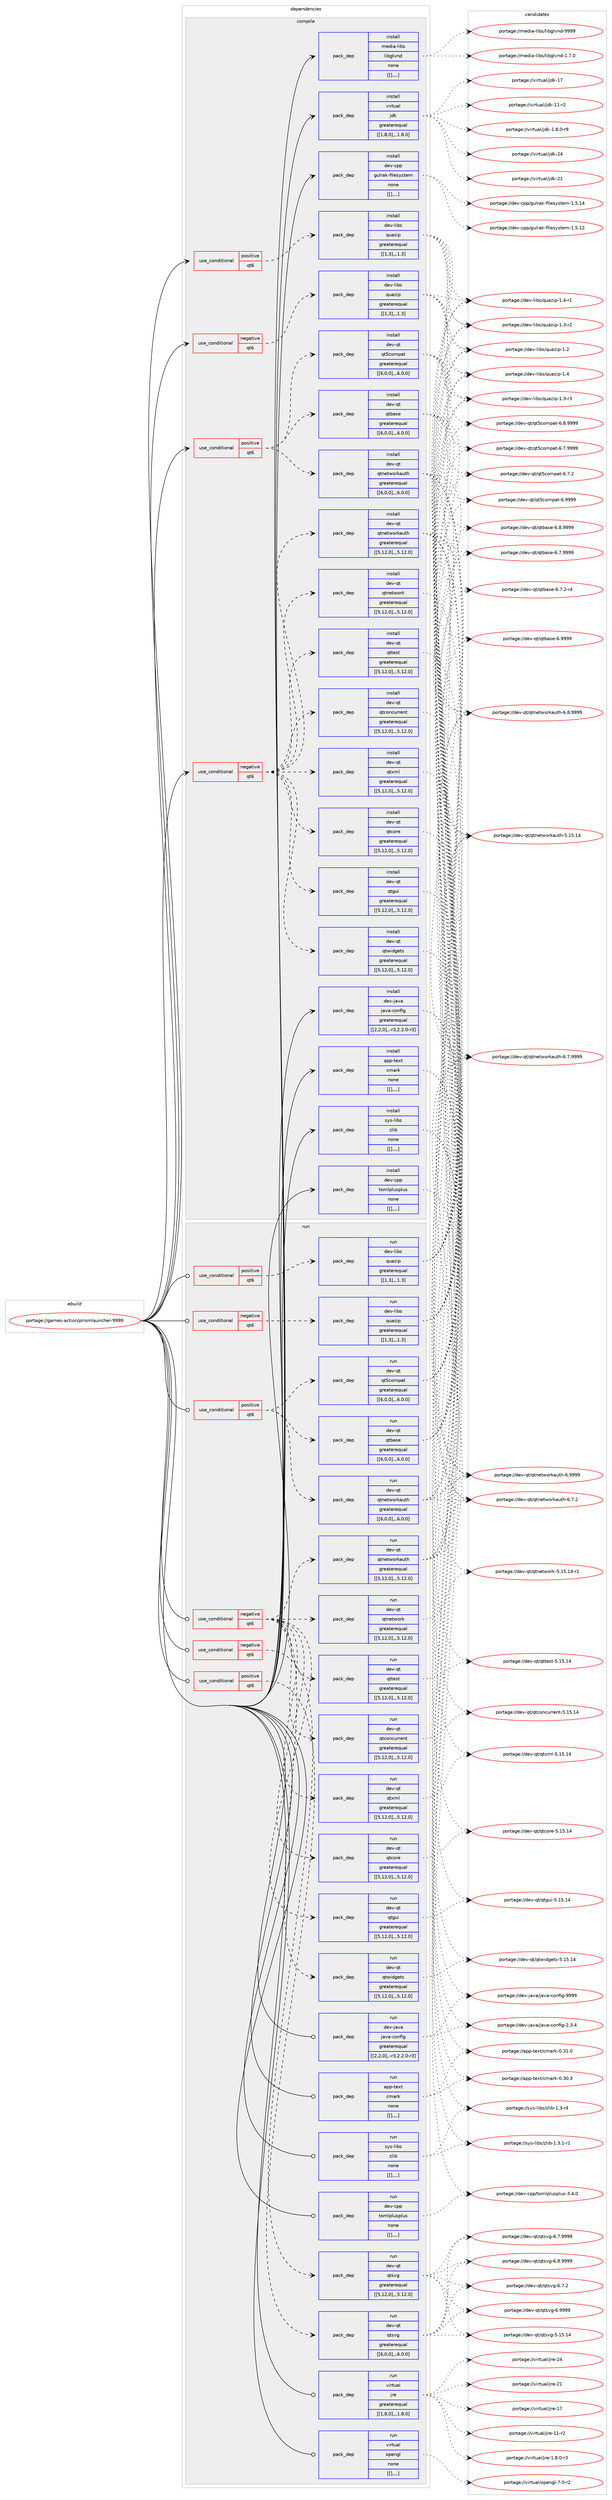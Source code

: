 digraph prolog {

# *************
# Graph options
# *************

newrank=true;
concentrate=true;
compound=true;
graph [rankdir=LR,fontname=Helvetica,fontsize=10,ranksep=1.5];#, ranksep=2.5, nodesep=0.2];
edge  [arrowhead=vee];
node  [fontname=Helvetica,fontsize=10];

# **********
# The ebuild
# **********

subgraph cluster_leftcol {
color=gray;
label=<<i>ebuild</i>>;
id [label="portage://games-action/prismlauncher-9999", color=red, width=4, href="../games-action/prismlauncher-9999.svg"];
}

# ****************
# The dependencies
# ****************

subgraph cluster_midcol {
color=gray;
label=<<i>dependencies</i>>;
subgraph cluster_compile {
fillcolor="#eeeeee";
style=filled;
label=<<i>compile</i>>;
subgraph cond64544 {
dependency227523 [label=<<TABLE BORDER="0" CELLBORDER="1" CELLSPACING="0" CELLPADDING="4"><TR><TD ROWSPAN="3" CELLPADDING="10">use_conditional</TD></TR><TR><TD>negative</TD></TR><TR><TD>qt6</TD></TR></TABLE>>, shape=none, color=red];
subgraph pack161509 {
dependency227524 [label=<<TABLE BORDER="0" CELLBORDER="1" CELLSPACING="0" CELLPADDING="4" WIDTH="220"><TR><TD ROWSPAN="6" CELLPADDING="30">pack_dep</TD></TR><TR><TD WIDTH="110">install</TD></TR><TR><TD>dev-libs</TD></TR><TR><TD>quazip</TD></TR><TR><TD>greaterequal</TD></TR><TR><TD>[[1,3],,,1.3]</TD></TR></TABLE>>, shape=none, color=blue];
}
dependency227523:e -> dependency227524:w [weight=20,style="dashed",arrowhead="vee"];
}
id:e -> dependency227523:w [weight=20,style="solid",arrowhead="vee"];
subgraph cond64545 {
dependency227525 [label=<<TABLE BORDER="0" CELLBORDER="1" CELLSPACING="0" CELLPADDING="4"><TR><TD ROWSPAN="3" CELLPADDING="10">use_conditional</TD></TR><TR><TD>negative</TD></TR><TR><TD>qt6</TD></TR></TABLE>>, shape=none, color=red];
subgraph pack161510 {
dependency227526 [label=<<TABLE BORDER="0" CELLBORDER="1" CELLSPACING="0" CELLPADDING="4" WIDTH="220"><TR><TD ROWSPAN="6" CELLPADDING="30">pack_dep</TD></TR><TR><TD WIDTH="110">install</TD></TR><TR><TD>dev-qt</TD></TR><TR><TD>qtconcurrent</TD></TR><TR><TD>greaterequal</TD></TR><TR><TD>[[5,12,0],,,5.12.0]</TD></TR></TABLE>>, shape=none, color=blue];
}
dependency227525:e -> dependency227526:w [weight=20,style="dashed",arrowhead="vee"];
subgraph pack161511 {
dependency227527 [label=<<TABLE BORDER="0" CELLBORDER="1" CELLSPACING="0" CELLPADDING="4" WIDTH="220"><TR><TD ROWSPAN="6" CELLPADDING="30">pack_dep</TD></TR><TR><TD WIDTH="110">install</TD></TR><TR><TD>dev-qt</TD></TR><TR><TD>qtcore</TD></TR><TR><TD>greaterequal</TD></TR><TR><TD>[[5,12,0],,,5.12.0]</TD></TR></TABLE>>, shape=none, color=blue];
}
dependency227525:e -> dependency227527:w [weight=20,style="dashed",arrowhead="vee"];
subgraph pack161512 {
dependency227528 [label=<<TABLE BORDER="0" CELLBORDER="1" CELLSPACING="0" CELLPADDING="4" WIDTH="220"><TR><TD ROWSPAN="6" CELLPADDING="30">pack_dep</TD></TR><TR><TD WIDTH="110">install</TD></TR><TR><TD>dev-qt</TD></TR><TR><TD>qtgui</TD></TR><TR><TD>greaterequal</TD></TR><TR><TD>[[5,12,0],,,5.12.0]</TD></TR></TABLE>>, shape=none, color=blue];
}
dependency227525:e -> dependency227528:w [weight=20,style="dashed",arrowhead="vee"];
subgraph pack161513 {
dependency227529 [label=<<TABLE BORDER="0" CELLBORDER="1" CELLSPACING="0" CELLPADDING="4" WIDTH="220"><TR><TD ROWSPAN="6" CELLPADDING="30">pack_dep</TD></TR><TR><TD WIDTH="110">install</TD></TR><TR><TD>dev-qt</TD></TR><TR><TD>qtnetwork</TD></TR><TR><TD>greaterequal</TD></TR><TR><TD>[[5,12,0],,,5.12.0]</TD></TR></TABLE>>, shape=none, color=blue];
}
dependency227525:e -> dependency227529:w [weight=20,style="dashed",arrowhead="vee"];
subgraph pack161514 {
dependency227530 [label=<<TABLE BORDER="0" CELLBORDER="1" CELLSPACING="0" CELLPADDING="4" WIDTH="220"><TR><TD ROWSPAN="6" CELLPADDING="30">pack_dep</TD></TR><TR><TD WIDTH="110">install</TD></TR><TR><TD>dev-qt</TD></TR><TR><TD>qtnetworkauth</TD></TR><TR><TD>greaterequal</TD></TR><TR><TD>[[5,12,0],,,5.12.0]</TD></TR></TABLE>>, shape=none, color=blue];
}
dependency227525:e -> dependency227530:w [weight=20,style="dashed",arrowhead="vee"];
subgraph pack161515 {
dependency227531 [label=<<TABLE BORDER="0" CELLBORDER="1" CELLSPACING="0" CELLPADDING="4" WIDTH="220"><TR><TD ROWSPAN="6" CELLPADDING="30">pack_dep</TD></TR><TR><TD WIDTH="110">install</TD></TR><TR><TD>dev-qt</TD></TR><TR><TD>qttest</TD></TR><TR><TD>greaterequal</TD></TR><TR><TD>[[5,12,0],,,5.12.0]</TD></TR></TABLE>>, shape=none, color=blue];
}
dependency227525:e -> dependency227531:w [weight=20,style="dashed",arrowhead="vee"];
subgraph pack161516 {
dependency227532 [label=<<TABLE BORDER="0" CELLBORDER="1" CELLSPACING="0" CELLPADDING="4" WIDTH="220"><TR><TD ROWSPAN="6" CELLPADDING="30">pack_dep</TD></TR><TR><TD WIDTH="110">install</TD></TR><TR><TD>dev-qt</TD></TR><TR><TD>qtwidgets</TD></TR><TR><TD>greaterequal</TD></TR><TR><TD>[[5,12,0],,,5.12.0]</TD></TR></TABLE>>, shape=none, color=blue];
}
dependency227525:e -> dependency227532:w [weight=20,style="dashed",arrowhead="vee"];
subgraph pack161517 {
dependency227533 [label=<<TABLE BORDER="0" CELLBORDER="1" CELLSPACING="0" CELLPADDING="4" WIDTH="220"><TR><TD ROWSPAN="6" CELLPADDING="30">pack_dep</TD></TR><TR><TD WIDTH="110">install</TD></TR><TR><TD>dev-qt</TD></TR><TR><TD>qtxml</TD></TR><TR><TD>greaterequal</TD></TR><TR><TD>[[5,12,0],,,5.12.0]</TD></TR></TABLE>>, shape=none, color=blue];
}
dependency227525:e -> dependency227533:w [weight=20,style="dashed",arrowhead="vee"];
}
id:e -> dependency227525:w [weight=20,style="solid",arrowhead="vee"];
subgraph cond64546 {
dependency227534 [label=<<TABLE BORDER="0" CELLBORDER="1" CELLSPACING="0" CELLPADDING="4"><TR><TD ROWSPAN="3" CELLPADDING="10">use_conditional</TD></TR><TR><TD>positive</TD></TR><TR><TD>qt6</TD></TR></TABLE>>, shape=none, color=red];
subgraph pack161518 {
dependency227535 [label=<<TABLE BORDER="0" CELLBORDER="1" CELLSPACING="0" CELLPADDING="4" WIDTH="220"><TR><TD ROWSPAN="6" CELLPADDING="30">pack_dep</TD></TR><TR><TD WIDTH="110">install</TD></TR><TR><TD>dev-libs</TD></TR><TR><TD>quazip</TD></TR><TR><TD>greaterequal</TD></TR><TR><TD>[[1,3],,,1.3]</TD></TR></TABLE>>, shape=none, color=blue];
}
dependency227534:e -> dependency227535:w [weight=20,style="dashed",arrowhead="vee"];
}
id:e -> dependency227534:w [weight=20,style="solid",arrowhead="vee"];
subgraph cond64547 {
dependency227536 [label=<<TABLE BORDER="0" CELLBORDER="1" CELLSPACING="0" CELLPADDING="4"><TR><TD ROWSPAN="3" CELLPADDING="10">use_conditional</TD></TR><TR><TD>positive</TD></TR><TR><TD>qt6</TD></TR></TABLE>>, shape=none, color=red];
subgraph pack161519 {
dependency227537 [label=<<TABLE BORDER="0" CELLBORDER="1" CELLSPACING="0" CELLPADDING="4" WIDTH="220"><TR><TD ROWSPAN="6" CELLPADDING="30">pack_dep</TD></TR><TR><TD WIDTH="110">install</TD></TR><TR><TD>dev-qt</TD></TR><TR><TD>qtbase</TD></TR><TR><TD>greaterequal</TD></TR><TR><TD>[[6,0,0],,,6.0.0]</TD></TR></TABLE>>, shape=none, color=blue];
}
dependency227536:e -> dependency227537:w [weight=20,style="dashed",arrowhead="vee"];
subgraph pack161520 {
dependency227538 [label=<<TABLE BORDER="0" CELLBORDER="1" CELLSPACING="0" CELLPADDING="4" WIDTH="220"><TR><TD ROWSPAN="6" CELLPADDING="30">pack_dep</TD></TR><TR><TD WIDTH="110">install</TD></TR><TR><TD>dev-qt</TD></TR><TR><TD>qt5compat</TD></TR><TR><TD>greaterequal</TD></TR><TR><TD>[[6,0,0],,,6.0.0]</TD></TR></TABLE>>, shape=none, color=blue];
}
dependency227536:e -> dependency227538:w [weight=20,style="dashed",arrowhead="vee"];
subgraph pack161521 {
dependency227539 [label=<<TABLE BORDER="0" CELLBORDER="1" CELLSPACING="0" CELLPADDING="4" WIDTH="220"><TR><TD ROWSPAN="6" CELLPADDING="30">pack_dep</TD></TR><TR><TD WIDTH="110">install</TD></TR><TR><TD>dev-qt</TD></TR><TR><TD>qtnetworkauth</TD></TR><TR><TD>greaterequal</TD></TR><TR><TD>[[6,0,0],,,6.0.0]</TD></TR></TABLE>>, shape=none, color=blue];
}
dependency227536:e -> dependency227539:w [weight=20,style="dashed",arrowhead="vee"];
}
id:e -> dependency227536:w [weight=20,style="solid",arrowhead="vee"];
subgraph pack161522 {
dependency227540 [label=<<TABLE BORDER="0" CELLBORDER="1" CELLSPACING="0" CELLPADDING="4" WIDTH="220"><TR><TD ROWSPAN="6" CELLPADDING="30">pack_dep</TD></TR><TR><TD WIDTH="110">install</TD></TR><TR><TD>app-text</TD></TR><TR><TD>cmark</TD></TR><TR><TD>none</TD></TR><TR><TD>[[],,,,]</TD></TR></TABLE>>, shape=none, color=blue];
}
id:e -> dependency227540:w [weight=20,style="solid",arrowhead="vee"];
subgraph pack161523 {
dependency227541 [label=<<TABLE BORDER="0" CELLBORDER="1" CELLSPACING="0" CELLPADDING="4" WIDTH="220"><TR><TD ROWSPAN="6" CELLPADDING="30">pack_dep</TD></TR><TR><TD WIDTH="110">install</TD></TR><TR><TD>dev-cpp</TD></TR><TR><TD>gulrak-filesystem</TD></TR><TR><TD>none</TD></TR><TR><TD>[[],,,,]</TD></TR></TABLE>>, shape=none, color=blue];
}
id:e -> dependency227541:w [weight=20,style="solid",arrowhead="vee"];
subgraph pack161524 {
dependency227542 [label=<<TABLE BORDER="0" CELLBORDER="1" CELLSPACING="0" CELLPADDING="4" WIDTH="220"><TR><TD ROWSPAN="6" CELLPADDING="30">pack_dep</TD></TR><TR><TD WIDTH="110">install</TD></TR><TR><TD>dev-cpp</TD></TR><TR><TD>tomlplusplus</TD></TR><TR><TD>none</TD></TR><TR><TD>[[],,,,]</TD></TR></TABLE>>, shape=none, color=blue];
}
id:e -> dependency227542:w [weight=20,style="solid",arrowhead="vee"];
subgraph pack161525 {
dependency227543 [label=<<TABLE BORDER="0" CELLBORDER="1" CELLSPACING="0" CELLPADDING="4" WIDTH="220"><TR><TD ROWSPAN="6" CELLPADDING="30">pack_dep</TD></TR><TR><TD WIDTH="110">install</TD></TR><TR><TD>dev-java</TD></TR><TR><TD>java-config</TD></TR><TR><TD>greaterequal</TD></TR><TR><TD>[[2,2,0],,-r3,2.2.0-r3]</TD></TR></TABLE>>, shape=none, color=blue];
}
id:e -> dependency227543:w [weight=20,style="solid",arrowhead="vee"];
subgraph pack161526 {
dependency227544 [label=<<TABLE BORDER="0" CELLBORDER="1" CELLSPACING="0" CELLPADDING="4" WIDTH="220"><TR><TD ROWSPAN="6" CELLPADDING="30">pack_dep</TD></TR><TR><TD WIDTH="110">install</TD></TR><TR><TD>media-libs</TD></TR><TR><TD>libglvnd</TD></TR><TR><TD>none</TD></TR><TR><TD>[[],,,,]</TD></TR></TABLE>>, shape=none, color=blue];
}
id:e -> dependency227544:w [weight=20,style="solid",arrowhead="vee"];
subgraph pack161527 {
dependency227545 [label=<<TABLE BORDER="0" CELLBORDER="1" CELLSPACING="0" CELLPADDING="4" WIDTH="220"><TR><TD ROWSPAN="6" CELLPADDING="30">pack_dep</TD></TR><TR><TD WIDTH="110">install</TD></TR><TR><TD>sys-libs</TD></TR><TR><TD>zlib</TD></TR><TR><TD>none</TD></TR><TR><TD>[[],,,,]</TD></TR></TABLE>>, shape=none, color=blue];
}
id:e -> dependency227545:w [weight=20,style="solid",arrowhead="vee"];
subgraph pack161528 {
dependency227546 [label=<<TABLE BORDER="0" CELLBORDER="1" CELLSPACING="0" CELLPADDING="4" WIDTH="220"><TR><TD ROWSPAN="6" CELLPADDING="30">pack_dep</TD></TR><TR><TD WIDTH="110">install</TD></TR><TR><TD>virtual</TD></TR><TR><TD>jdk</TD></TR><TR><TD>greaterequal</TD></TR><TR><TD>[[1,8,0],,,1.8.0]</TD></TR></TABLE>>, shape=none, color=blue];
}
id:e -> dependency227546:w [weight=20,style="solid",arrowhead="vee"];
}
subgraph cluster_compileandrun {
fillcolor="#eeeeee";
style=filled;
label=<<i>compile and run</i>>;
}
subgraph cluster_run {
fillcolor="#eeeeee";
style=filled;
label=<<i>run</i>>;
subgraph cond64548 {
dependency227547 [label=<<TABLE BORDER="0" CELLBORDER="1" CELLSPACING="0" CELLPADDING="4"><TR><TD ROWSPAN="3" CELLPADDING="10">use_conditional</TD></TR><TR><TD>negative</TD></TR><TR><TD>qt6</TD></TR></TABLE>>, shape=none, color=red];
subgraph pack161529 {
dependency227548 [label=<<TABLE BORDER="0" CELLBORDER="1" CELLSPACING="0" CELLPADDING="4" WIDTH="220"><TR><TD ROWSPAN="6" CELLPADDING="30">pack_dep</TD></TR><TR><TD WIDTH="110">run</TD></TR><TR><TD>dev-libs</TD></TR><TR><TD>quazip</TD></TR><TR><TD>greaterequal</TD></TR><TR><TD>[[1,3],,,1.3]</TD></TR></TABLE>>, shape=none, color=blue];
}
dependency227547:e -> dependency227548:w [weight=20,style="dashed",arrowhead="vee"];
}
id:e -> dependency227547:w [weight=20,style="solid",arrowhead="odot"];
subgraph cond64549 {
dependency227549 [label=<<TABLE BORDER="0" CELLBORDER="1" CELLSPACING="0" CELLPADDING="4"><TR><TD ROWSPAN="3" CELLPADDING="10">use_conditional</TD></TR><TR><TD>negative</TD></TR><TR><TD>qt6</TD></TR></TABLE>>, shape=none, color=red];
subgraph pack161530 {
dependency227550 [label=<<TABLE BORDER="0" CELLBORDER="1" CELLSPACING="0" CELLPADDING="4" WIDTH="220"><TR><TD ROWSPAN="6" CELLPADDING="30">pack_dep</TD></TR><TR><TD WIDTH="110">run</TD></TR><TR><TD>dev-qt</TD></TR><TR><TD>qtconcurrent</TD></TR><TR><TD>greaterequal</TD></TR><TR><TD>[[5,12,0],,,5.12.0]</TD></TR></TABLE>>, shape=none, color=blue];
}
dependency227549:e -> dependency227550:w [weight=20,style="dashed",arrowhead="vee"];
subgraph pack161531 {
dependency227551 [label=<<TABLE BORDER="0" CELLBORDER="1" CELLSPACING="0" CELLPADDING="4" WIDTH="220"><TR><TD ROWSPAN="6" CELLPADDING="30">pack_dep</TD></TR><TR><TD WIDTH="110">run</TD></TR><TR><TD>dev-qt</TD></TR><TR><TD>qtcore</TD></TR><TR><TD>greaterequal</TD></TR><TR><TD>[[5,12,0],,,5.12.0]</TD></TR></TABLE>>, shape=none, color=blue];
}
dependency227549:e -> dependency227551:w [weight=20,style="dashed",arrowhead="vee"];
subgraph pack161532 {
dependency227552 [label=<<TABLE BORDER="0" CELLBORDER="1" CELLSPACING="0" CELLPADDING="4" WIDTH="220"><TR><TD ROWSPAN="6" CELLPADDING="30">pack_dep</TD></TR><TR><TD WIDTH="110">run</TD></TR><TR><TD>dev-qt</TD></TR><TR><TD>qtgui</TD></TR><TR><TD>greaterequal</TD></TR><TR><TD>[[5,12,0],,,5.12.0]</TD></TR></TABLE>>, shape=none, color=blue];
}
dependency227549:e -> dependency227552:w [weight=20,style="dashed",arrowhead="vee"];
subgraph pack161533 {
dependency227553 [label=<<TABLE BORDER="0" CELLBORDER="1" CELLSPACING="0" CELLPADDING="4" WIDTH="220"><TR><TD ROWSPAN="6" CELLPADDING="30">pack_dep</TD></TR><TR><TD WIDTH="110">run</TD></TR><TR><TD>dev-qt</TD></TR><TR><TD>qtnetwork</TD></TR><TR><TD>greaterequal</TD></TR><TR><TD>[[5,12,0],,,5.12.0]</TD></TR></TABLE>>, shape=none, color=blue];
}
dependency227549:e -> dependency227553:w [weight=20,style="dashed",arrowhead="vee"];
subgraph pack161534 {
dependency227554 [label=<<TABLE BORDER="0" CELLBORDER="1" CELLSPACING="0" CELLPADDING="4" WIDTH="220"><TR><TD ROWSPAN="6" CELLPADDING="30">pack_dep</TD></TR><TR><TD WIDTH="110">run</TD></TR><TR><TD>dev-qt</TD></TR><TR><TD>qtnetworkauth</TD></TR><TR><TD>greaterequal</TD></TR><TR><TD>[[5,12,0],,,5.12.0]</TD></TR></TABLE>>, shape=none, color=blue];
}
dependency227549:e -> dependency227554:w [weight=20,style="dashed",arrowhead="vee"];
subgraph pack161535 {
dependency227555 [label=<<TABLE BORDER="0" CELLBORDER="1" CELLSPACING="0" CELLPADDING="4" WIDTH="220"><TR><TD ROWSPAN="6" CELLPADDING="30">pack_dep</TD></TR><TR><TD WIDTH="110">run</TD></TR><TR><TD>dev-qt</TD></TR><TR><TD>qttest</TD></TR><TR><TD>greaterequal</TD></TR><TR><TD>[[5,12,0],,,5.12.0]</TD></TR></TABLE>>, shape=none, color=blue];
}
dependency227549:e -> dependency227555:w [weight=20,style="dashed",arrowhead="vee"];
subgraph pack161536 {
dependency227556 [label=<<TABLE BORDER="0" CELLBORDER="1" CELLSPACING="0" CELLPADDING="4" WIDTH="220"><TR><TD ROWSPAN="6" CELLPADDING="30">pack_dep</TD></TR><TR><TD WIDTH="110">run</TD></TR><TR><TD>dev-qt</TD></TR><TR><TD>qtwidgets</TD></TR><TR><TD>greaterequal</TD></TR><TR><TD>[[5,12,0],,,5.12.0]</TD></TR></TABLE>>, shape=none, color=blue];
}
dependency227549:e -> dependency227556:w [weight=20,style="dashed",arrowhead="vee"];
subgraph pack161537 {
dependency227557 [label=<<TABLE BORDER="0" CELLBORDER="1" CELLSPACING="0" CELLPADDING="4" WIDTH="220"><TR><TD ROWSPAN="6" CELLPADDING="30">pack_dep</TD></TR><TR><TD WIDTH="110">run</TD></TR><TR><TD>dev-qt</TD></TR><TR><TD>qtxml</TD></TR><TR><TD>greaterequal</TD></TR><TR><TD>[[5,12,0],,,5.12.0]</TD></TR></TABLE>>, shape=none, color=blue];
}
dependency227549:e -> dependency227557:w [weight=20,style="dashed",arrowhead="vee"];
}
id:e -> dependency227549:w [weight=20,style="solid",arrowhead="odot"];
subgraph cond64550 {
dependency227558 [label=<<TABLE BORDER="0" CELLBORDER="1" CELLSPACING="0" CELLPADDING="4"><TR><TD ROWSPAN="3" CELLPADDING="10">use_conditional</TD></TR><TR><TD>negative</TD></TR><TR><TD>qt6</TD></TR></TABLE>>, shape=none, color=red];
subgraph pack161538 {
dependency227559 [label=<<TABLE BORDER="0" CELLBORDER="1" CELLSPACING="0" CELLPADDING="4" WIDTH="220"><TR><TD ROWSPAN="6" CELLPADDING="30">pack_dep</TD></TR><TR><TD WIDTH="110">run</TD></TR><TR><TD>dev-qt</TD></TR><TR><TD>qtsvg</TD></TR><TR><TD>greaterequal</TD></TR><TR><TD>[[5,12,0],,,5.12.0]</TD></TR></TABLE>>, shape=none, color=blue];
}
dependency227558:e -> dependency227559:w [weight=20,style="dashed",arrowhead="vee"];
}
id:e -> dependency227558:w [weight=20,style="solid",arrowhead="odot"];
subgraph cond64551 {
dependency227560 [label=<<TABLE BORDER="0" CELLBORDER="1" CELLSPACING="0" CELLPADDING="4"><TR><TD ROWSPAN="3" CELLPADDING="10">use_conditional</TD></TR><TR><TD>positive</TD></TR><TR><TD>qt6</TD></TR></TABLE>>, shape=none, color=red];
subgraph pack161539 {
dependency227561 [label=<<TABLE BORDER="0" CELLBORDER="1" CELLSPACING="0" CELLPADDING="4" WIDTH="220"><TR><TD ROWSPAN="6" CELLPADDING="30">pack_dep</TD></TR><TR><TD WIDTH="110">run</TD></TR><TR><TD>dev-libs</TD></TR><TR><TD>quazip</TD></TR><TR><TD>greaterequal</TD></TR><TR><TD>[[1,3],,,1.3]</TD></TR></TABLE>>, shape=none, color=blue];
}
dependency227560:e -> dependency227561:w [weight=20,style="dashed",arrowhead="vee"];
}
id:e -> dependency227560:w [weight=20,style="solid",arrowhead="odot"];
subgraph cond64552 {
dependency227562 [label=<<TABLE BORDER="0" CELLBORDER="1" CELLSPACING="0" CELLPADDING="4"><TR><TD ROWSPAN="3" CELLPADDING="10">use_conditional</TD></TR><TR><TD>positive</TD></TR><TR><TD>qt6</TD></TR></TABLE>>, shape=none, color=red];
subgraph pack161540 {
dependency227563 [label=<<TABLE BORDER="0" CELLBORDER="1" CELLSPACING="0" CELLPADDING="4" WIDTH="220"><TR><TD ROWSPAN="6" CELLPADDING="30">pack_dep</TD></TR><TR><TD WIDTH="110">run</TD></TR><TR><TD>dev-qt</TD></TR><TR><TD>qtbase</TD></TR><TR><TD>greaterequal</TD></TR><TR><TD>[[6,0,0],,,6.0.0]</TD></TR></TABLE>>, shape=none, color=blue];
}
dependency227562:e -> dependency227563:w [weight=20,style="dashed",arrowhead="vee"];
subgraph pack161541 {
dependency227564 [label=<<TABLE BORDER="0" CELLBORDER="1" CELLSPACING="0" CELLPADDING="4" WIDTH="220"><TR><TD ROWSPAN="6" CELLPADDING="30">pack_dep</TD></TR><TR><TD WIDTH="110">run</TD></TR><TR><TD>dev-qt</TD></TR><TR><TD>qt5compat</TD></TR><TR><TD>greaterequal</TD></TR><TR><TD>[[6,0,0],,,6.0.0]</TD></TR></TABLE>>, shape=none, color=blue];
}
dependency227562:e -> dependency227564:w [weight=20,style="dashed",arrowhead="vee"];
subgraph pack161542 {
dependency227565 [label=<<TABLE BORDER="0" CELLBORDER="1" CELLSPACING="0" CELLPADDING="4" WIDTH="220"><TR><TD ROWSPAN="6" CELLPADDING="30">pack_dep</TD></TR><TR><TD WIDTH="110">run</TD></TR><TR><TD>dev-qt</TD></TR><TR><TD>qtnetworkauth</TD></TR><TR><TD>greaterequal</TD></TR><TR><TD>[[6,0,0],,,6.0.0]</TD></TR></TABLE>>, shape=none, color=blue];
}
dependency227562:e -> dependency227565:w [weight=20,style="dashed",arrowhead="vee"];
}
id:e -> dependency227562:w [weight=20,style="solid",arrowhead="odot"];
subgraph cond64553 {
dependency227566 [label=<<TABLE BORDER="0" CELLBORDER="1" CELLSPACING="0" CELLPADDING="4"><TR><TD ROWSPAN="3" CELLPADDING="10">use_conditional</TD></TR><TR><TD>positive</TD></TR><TR><TD>qt6</TD></TR></TABLE>>, shape=none, color=red];
subgraph pack161543 {
dependency227567 [label=<<TABLE BORDER="0" CELLBORDER="1" CELLSPACING="0" CELLPADDING="4" WIDTH="220"><TR><TD ROWSPAN="6" CELLPADDING="30">pack_dep</TD></TR><TR><TD WIDTH="110">run</TD></TR><TR><TD>dev-qt</TD></TR><TR><TD>qtsvg</TD></TR><TR><TD>greaterequal</TD></TR><TR><TD>[[6,0,0],,,6.0.0]</TD></TR></TABLE>>, shape=none, color=blue];
}
dependency227566:e -> dependency227567:w [weight=20,style="dashed",arrowhead="vee"];
}
id:e -> dependency227566:w [weight=20,style="solid",arrowhead="odot"];
subgraph pack161544 {
dependency227568 [label=<<TABLE BORDER="0" CELLBORDER="1" CELLSPACING="0" CELLPADDING="4" WIDTH="220"><TR><TD ROWSPAN="6" CELLPADDING="30">pack_dep</TD></TR><TR><TD WIDTH="110">run</TD></TR><TR><TD>app-text</TD></TR><TR><TD>cmark</TD></TR><TR><TD>none</TD></TR><TR><TD>[[],,,,]</TD></TR></TABLE>>, shape=none, color=blue];
}
id:e -> dependency227568:w [weight=20,style="solid",arrowhead="odot"];
subgraph pack161545 {
dependency227569 [label=<<TABLE BORDER="0" CELLBORDER="1" CELLSPACING="0" CELLPADDING="4" WIDTH="220"><TR><TD ROWSPAN="6" CELLPADDING="30">pack_dep</TD></TR><TR><TD WIDTH="110">run</TD></TR><TR><TD>dev-cpp</TD></TR><TR><TD>tomlplusplus</TD></TR><TR><TD>none</TD></TR><TR><TD>[[],,,,]</TD></TR></TABLE>>, shape=none, color=blue];
}
id:e -> dependency227569:w [weight=20,style="solid",arrowhead="odot"];
subgraph pack161546 {
dependency227570 [label=<<TABLE BORDER="0" CELLBORDER="1" CELLSPACING="0" CELLPADDING="4" WIDTH="220"><TR><TD ROWSPAN="6" CELLPADDING="30">pack_dep</TD></TR><TR><TD WIDTH="110">run</TD></TR><TR><TD>dev-java</TD></TR><TR><TD>java-config</TD></TR><TR><TD>greaterequal</TD></TR><TR><TD>[[2,2,0],,-r3,2.2.0-r3]</TD></TR></TABLE>>, shape=none, color=blue];
}
id:e -> dependency227570:w [weight=20,style="solid",arrowhead="odot"];
subgraph pack161547 {
dependency227571 [label=<<TABLE BORDER="0" CELLBORDER="1" CELLSPACING="0" CELLPADDING="4" WIDTH="220"><TR><TD ROWSPAN="6" CELLPADDING="30">pack_dep</TD></TR><TR><TD WIDTH="110">run</TD></TR><TR><TD>sys-libs</TD></TR><TR><TD>zlib</TD></TR><TR><TD>none</TD></TR><TR><TD>[[],,,,]</TD></TR></TABLE>>, shape=none, color=blue];
}
id:e -> dependency227571:w [weight=20,style="solid",arrowhead="odot"];
subgraph pack161548 {
dependency227572 [label=<<TABLE BORDER="0" CELLBORDER="1" CELLSPACING="0" CELLPADDING="4" WIDTH="220"><TR><TD ROWSPAN="6" CELLPADDING="30">pack_dep</TD></TR><TR><TD WIDTH="110">run</TD></TR><TR><TD>virtual</TD></TR><TR><TD>jre</TD></TR><TR><TD>greaterequal</TD></TR><TR><TD>[[1,8,0],,,1.8.0]</TD></TR></TABLE>>, shape=none, color=blue];
}
id:e -> dependency227572:w [weight=20,style="solid",arrowhead="odot"];
subgraph pack161549 {
dependency227573 [label=<<TABLE BORDER="0" CELLBORDER="1" CELLSPACING="0" CELLPADDING="4" WIDTH="220"><TR><TD ROWSPAN="6" CELLPADDING="30">pack_dep</TD></TR><TR><TD WIDTH="110">run</TD></TR><TR><TD>virtual</TD></TR><TR><TD>opengl</TD></TR><TR><TD>none</TD></TR><TR><TD>[[],,,,]</TD></TR></TABLE>>, shape=none, color=blue];
}
id:e -> dependency227573:w [weight=20,style="solid",arrowhead="odot"];
}
}

# **************
# The candidates
# **************

subgraph cluster_choices {
rank=same;
color=gray;
label=<<i>candidates</i>>;

subgraph choice161509 {
color=black;
nodesep=1;
choice10010111845108105981154711311797122105112454946524511449 [label="portage://dev-libs/quazip-1.4-r1", color=red, width=4,href="../dev-libs/quazip-1.4-r1.svg"];
choice1001011184510810598115471131179712210511245494652 [label="portage://dev-libs/quazip-1.4", color=red, width=4,href="../dev-libs/quazip-1.4.svg"];
choice10010111845108105981154711311797122105112454946514511451 [label="portage://dev-libs/quazip-1.3-r3", color=red, width=4,href="../dev-libs/quazip-1.3-r3.svg"];
choice10010111845108105981154711311797122105112454946514511450 [label="portage://dev-libs/quazip-1.3-r2", color=red, width=4,href="../dev-libs/quazip-1.3-r2.svg"];
choice1001011184510810598115471131179712210511245494650 [label="portage://dev-libs/quazip-1.2", color=red, width=4,href="../dev-libs/quazip-1.2.svg"];
dependency227524:e -> choice10010111845108105981154711311797122105112454946524511449:w [style=dotted,weight="100"];
dependency227524:e -> choice1001011184510810598115471131179712210511245494652:w [style=dotted,weight="100"];
dependency227524:e -> choice10010111845108105981154711311797122105112454946514511451:w [style=dotted,weight="100"];
dependency227524:e -> choice10010111845108105981154711311797122105112454946514511450:w [style=dotted,weight="100"];
dependency227524:e -> choice1001011184510810598115471131179712210511245494650:w [style=dotted,weight="100"];
}
subgraph choice161510 {
color=black;
nodesep=1;
choice100101118451131164711311699111110991171141141011101164553464953464952 [label="portage://dev-qt/qtconcurrent-5.15.14", color=red, width=4,href="../dev-qt/qtconcurrent-5.15.14.svg"];
dependency227526:e -> choice100101118451131164711311699111110991171141141011101164553464953464952:w [style=dotted,weight="100"];
}
subgraph choice161511 {
color=black;
nodesep=1;
choice1001011184511311647113116991111141014553464953464952 [label="portage://dev-qt/qtcore-5.15.14", color=red, width=4,href="../dev-qt/qtcore-5.15.14.svg"];
dependency227527:e -> choice1001011184511311647113116991111141014553464953464952:w [style=dotted,weight="100"];
}
subgraph choice161512 {
color=black;
nodesep=1;
choice10010111845113116471131161031171054553464953464952 [label="portage://dev-qt/qtgui-5.15.14", color=red, width=4,href="../dev-qt/qtgui-5.15.14.svg"];
dependency227528:e -> choice10010111845113116471131161031171054553464953464952:w [style=dotted,weight="100"];
}
subgraph choice161513 {
color=black;
nodesep=1;
choice100101118451131164711311611010111611911111410745534649534649524511449 [label="portage://dev-qt/qtnetwork-5.15.14-r1", color=red, width=4,href="../dev-qt/qtnetwork-5.15.14-r1.svg"];
dependency227529:e -> choice100101118451131164711311611010111611911111410745534649534649524511449:w [style=dotted,weight="100"];
}
subgraph choice161514 {
color=black;
nodesep=1;
choice10010111845113116471131161101011161191111141079711711610445544657575757 [label="portage://dev-qt/qtnetworkauth-6.9999", color=red, width=4,href="../dev-qt/qtnetworkauth-6.9999.svg"];
choice100101118451131164711311611010111611911111410797117116104455446564657575757 [label="portage://dev-qt/qtnetworkauth-6.8.9999", color=red, width=4,href="../dev-qt/qtnetworkauth-6.8.9999.svg"];
choice100101118451131164711311611010111611911111410797117116104455446554657575757 [label="portage://dev-qt/qtnetworkauth-6.7.9999", color=red, width=4,href="../dev-qt/qtnetworkauth-6.7.9999.svg"];
choice100101118451131164711311611010111611911111410797117116104455446554650 [label="portage://dev-qt/qtnetworkauth-6.7.2", color=red, width=4,href="../dev-qt/qtnetworkauth-6.7.2.svg"];
choice1001011184511311647113116110101116119111114107971171161044553464953464952 [label="portage://dev-qt/qtnetworkauth-5.15.14", color=red, width=4,href="../dev-qt/qtnetworkauth-5.15.14.svg"];
dependency227530:e -> choice10010111845113116471131161101011161191111141079711711610445544657575757:w [style=dotted,weight="100"];
dependency227530:e -> choice100101118451131164711311611010111611911111410797117116104455446564657575757:w [style=dotted,weight="100"];
dependency227530:e -> choice100101118451131164711311611010111611911111410797117116104455446554657575757:w [style=dotted,weight="100"];
dependency227530:e -> choice100101118451131164711311611010111611911111410797117116104455446554650:w [style=dotted,weight="100"];
dependency227530:e -> choice1001011184511311647113116110101116119111114107971171161044553464953464952:w [style=dotted,weight="100"];
}
subgraph choice161515 {
color=black;
nodesep=1;
choice10010111845113116471131161161011151164553464953464952 [label="portage://dev-qt/qttest-5.15.14", color=red, width=4,href="../dev-qt/qttest-5.15.14.svg"];
dependency227531:e -> choice10010111845113116471131161161011151164553464953464952:w [style=dotted,weight="100"];
}
subgraph choice161516 {
color=black;
nodesep=1;
choice10010111845113116471131161191051001031011161154553464953464952 [label="portage://dev-qt/qtwidgets-5.15.14", color=red, width=4,href="../dev-qt/qtwidgets-5.15.14.svg"];
dependency227532:e -> choice10010111845113116471131161191051001031011161154553464953464952:w [style=dotted,weight="100"];
}
subgraph choice161517 {
color=black;
nodesep=1;
choice10010111845113116471131161201091084553464953464952 [label="portage://dev-qt/qtxml-5.15.14", color=red, width=4,href="../dev-qt/qtxml-5.15.14.svg"];
dependency227533:e -> choice10010111845113116471131161201091084553464953464952:w [style=dotted,weight="100"];
}
subgraph choice161518 {
color=black;
nodesep=1;
choice10010111845108105981154711311797122105112454946524511449 [label="portage://dev-libs/quazip-1.4-r1", color=red, width=4,href="../dev-libs/quazip-1.4-r1.svg"];
choice1001011184510810598115471131179712210511245494652 [label="portage://dev-libs/quazip-1.4", color=red, width=4,href="../dev-libs/quazip-1.4.svg"];
choice10010111845108105981154711311797122105112454946514511451 [label="portage://dev-libs/quazip-1.3-r3", color=red, width=4,href="../dev-libs/quazip-1.3-r3.svg"];
choice10010111845108105981154711311797122105112454946514511450 [label="portage://dev-libs/quazip-1.3-r2", color=red, width=4,href="../dev-libs/quazip-1.3-r2.svg"];
choice1001011184510810598115471131179712210511245494650 [label="portage://dev-libs/quazip-1.2", color=red, width=4,href="../dev-libs/quazip-1.2.svg"];
dependency227535:e -> choice10010111845108105981154711311797122105112454946524511449:w [style=dotted,weight="100"];
dependency227535:e -> choice1001011184510810598115471131179712210511245494652:w [style=dotted,weight="100"];
dependency227535:e -> choice10010111845108105981154711311797122105112454946514511451:w [style=dotted,weight="100"];
dependency227535:e -> choice10010111845108105981154711311797122105112454946514511450:w [style=dotted,weight="100"];
dependency227535:e -> choice1001011184510810598115471131179712210511245494650:w [style=dotted,weight="100"];
}
subgraph choice161519 {
color=black;
nodesep=1;
choice1001011184511311647113116989711510145544657575757 [label="portage://dev-qt/qtbase-6.9999", color=red, width=4,href="../dev-qt/qtbase-6.9999.svg"];
choice10010111845113116471131169897115101455446564657575757 [label="portage://dev-qt/qtbase-6.8.9999", color=red, width=4,href="../dev-qt/qtbase-6.8.9999.svg"];
choice10010111845113116471131169897115101455446554657575757 [label="portage://dev-qt/qtbase-6.7.9999", color=red, width=4,href="../dev-qt/qtbase-6.7.9999.svg"];
choice100101118451131164711311698971151014554465546504511452 [label="portage://dev-qt/qtbase-6.7.2-r4", color=red, width=4,href="../dev-qt/qtbase-6.7.2-r4.svg"];
dependency227537:e -> choice1001011184511311647113116989711510145544657575757:w [style=dotted,weight="100"];
dependency227537:e -> choice10010111845113116471131169897115101455446564657575757:w [style=dotted,weight="100"];
dependency227537:e -> choice10010111845113116471131169897115101455446554657575757:w [style=dotted,weight="100"];
dependency227537:e -> choice100101118451131164711311698971151014554465546504511452:w [style=dotted,weight="100"];
}
subgraph choice161520 {
color=black;
nodesep=1;
choice100101118451131164711311653991111091129711645544657575757 [label="portage://dev-qt/qt5compat-6.9999", color=red, width=4,href="../dev-qt/qt5compat-6.9999.svg"];
choice1001011184511311647113116539911110911297116455446564657575757 [label="portage://dev-qt/qt5compat-6.8.9999", color=red, width=4,href="../dev-qt/qt5compat-6.8.9999.svg"];
choice1001011184511311647113116539911110911297116455446554657575757 [label="portage://dev-qt/qt5compat-6.7.9999", color=red, width=4,href="../dev-qt/qt5compat-6.7.9999.svg"];
choice1001011184511311647113116539911110911297116455446554650 [label="portage://dev-qt/qt5compat-6.7.2", color=red, width=4,href="../dev-qt/qt5compat-6.7.2.svg"];
dependency227538:e -> choice100101118451131164711311653991111091129711645544657575757:w [style=dotted,weight="100"];
dependency227538:e -> choice1001011184511311647113116539911110911297116455446564657575757:w [style=dotted,weight="100"];
dependency227538:e -> choice1001011184511311647113116539911110911297116455446554657575757:w [style=dotted,weight="100"];
dependency227538:e -> choice1001011184511311647113116539911110911297116455446554650:w [style=dotted,weight="100"];
}
subgraph choice161521 {
color=black;
nodesep=1;
choice10010111845113116471131161101011161191111141079711711610445544657575757 [label="portage://dev-qt/qtnetworkauth-6.9999", color=red, width=4,href="../dev-qt/qtnetworkauth-6.9999.svg"];
choice100101118451131164711311611010111611911111410797117116104455446564657575757 [label="portage://dev-qt/qtnetworkauth-6.8.9999", color=red, width=4,href="../dev-qt/qtnetworkauth-6.8.9999.svg"];
choice100101118451131164711311611010111611911111410797117116104455446554657575757 [label="portage://dev-qt/qtnetworkauth-6.7.9999", color=red, width=4,href="../dev-qt/qtnetworkauth-6.7.9999.svg"];
choice100101118451131164711311611010111611911111410797117116104455446554650 [label="portage://dev-qt/qtnetworkauth-6.7.2", color=red, width=4,href="../dev-qt/qtnetworkauth-6.7.2.svg"];
choice1001011184511311647113116110101116119111114107971171161044553464953464952 [label="portage://dev-qt/qtnetworkauth-5.15.14", color=red, width=4,href="../dev-qt/qtnetworkauth-5.15.14.svg"];
dependency227539:e -> choice10010111845113116471131161101011161191111141079711711610445544657575757:w [style=dotted,weight="100"];
dependency227539:e -> choice100101118451131164711311611010111611911111410797117116104455446564657575757:w [style=dotted,weight="100"];
dependency227539:e -> choice100101118451131164711311611010111611911111410797117116104455446554657575757:w [style=dotted,weight="100"];
dependency227539:e -> choice100101118451131164711311611010111611911111410797117116104455446554650:w [style=dotted,weight="100"];
dependency227539:e -> choice1001011184511311647113116110101116119111114107971171161044553464953464952:w [style=dotted,weight="100"];
}
subgraph choice161522 {
color=black;
nodesep=1;
choice971121124511610112011647991099711410745484651494648 [label="portage://app-text/cmark-0.31.0", color=red, width=4,href="../app-text/cmark-0.31.0.svg"];
choice971121124511610112011647991099711410745484651484651 [label="portage://app-text/cmark-0.30.3", color=red, width=4,href="../app-text/cmark-0.30.3.svg"];
dependency227540:e -> choice971121124511610112011647991099711410745484651494648:w [style=dotted,weight="100"];
dependency227540:e -> choice971121124511610112011647991099711410745484651484651:w [style=dotted,weight="100"];
}
subgraph choice161523 {
color=black;
nodesep=1;
choice100101118459911211247103117108114971074510210510810111512111511610110945494653464952 [label="portage://dev-cpp/gulrak-filesystem-1.5.14", color=red, width=4,href="../dev-cpp/gulrak-filesystem-1.5.14.svg"];
choice100101118459911211247103117108114971074510210510810111512111511610110945494653464950 [label="portage://dev-cpp/gulrak-filesystem-1.5.12", color=red, width=4,href="../dev-cpp/gulrak-filesystem-1.5.12.svg"];
dependency227541:e -> choice100101118459911211247103117108114971074510210510810111512111511610110945494653464952:w [style=dotted,weight="100"];
dependency227541:e -> choice100101118459911211247103117108114971074510210510810111512111511610110945494653464950:w [style=dotted,weight="100"];
}
subgraph choice161524 {
color=black;
nodesep=1;
choice100101118459911211247116111109108112108117115112108117115455146524648 [label="portage://dev-cpp/tomlplusplus-3.4.0", color=red, width=4,href="../dev-cpp/tomlplusplus-3.4.0.svg"];
dependency227542:e -> choice100101118459911211247116111109108112108117115112108117115455146524648:w [style=dotted,weight="100"];
}
subgraph choice161525 {
color=black;
nodesep=1;
choice10010111845106971189747106971189745991111101021051034557575757 [label="portage://dev-java/java-config-9999", color=red, width=4,href="../dev-java/java-config-9999.svg"];
choice1001011184510697118974710697118974599111110102105103455046514652 [label="portage://dev-java/java-config-2.3.4", color=red, width=4,href="../dev-java/java-config-2.3.4.svg"];
dependency227543:e -> choice10010111845106971189747106971189745991111101021051034557575757:w [style=dotted,weight="100"];
dependency227543:e -> choice1001011184510697118974710697118974599111110102105103455046514652:w [style=dotted,weight="100"];
}
subgraph choice161526 {
color=black;
nodesep=1;
choice10910110010597451081059811547108105981031081181101004557575757 [label="portage://media-libs/libglvnd-9999", color=red, width=4,href="../media-libs/libglvnd-9999.svg"];
choice1091011001059745108105981154710810598103108118110100454946554648 [label="portage://media-libs/libglvnd-1.7.0", color=red, width=4,href="../media-libs/libglvnd-1.7.0.svg"];
dependency227544:e -> choice10910110010597451081059811547108105981031081181101004557575757:w [style=dotted,weight="100"];
dependency227544:e -> choice1091011001059745108105981154710810598103108118110100454946554648:w [style=dotted,weight="100"];
}
subgraph choice161527 {
color=black;
nodesep=1;
choice115121115451081059811547122108105984549465146494511449 [label="portage://sys-libs/zlib-1.3.1-r1", color=red, width=4,href="../sys-libs/zlib-1.3.1-r1.svg"];
choice11512111545108105981154712210810598454946514511452 [label="portage://sys-libs/zlib-1.3-r4", color=red, width=4,href="../sys-libs/zlib-1.3-r4.svg"];
dependency227545:e -> choice115121115451081059811547122108105984549465146494511449:w [style=dotted,weight="100"];
dependency227545:e -> choice11512111545108105981154712210810598454946514511452:w [style=dotted,weight="100"];
}
subgraph choice161528 {
color=black;
nodesep=1;
choice1181051141161179710847106100107455052 [label="portage://virtual/jdk-24", color=red, width=4,href="../virtual/jdk-24.svg"];
choice1181051141161179710847106100107455049 [label="portage://virtual/jdk-21", color=red, width=4,href="../virtual/jdk-21.svg"];
choice1181051141161179710847106100107454955 [label="portage://virtual/jdk-17", color=red, width=4,href="../virtual/jdk-17.svg"];
choice11810511411611797108471061001074549494511450 [label="portage://virtual/jdk-11-r2", color=red, width=4,href="../virtual/jdk-11-r2.svg"];
choice11810511411611797108471061001074549465646484511457 [label="portage://virtual/jdk-1.8.0-r9", color=red, width=4,href="../virtual/jdk-1.8.0-r9.svg"];
dependency227546:e -> choice1181051141161179710847106100107455052:w [style=dotted,weight="100"];
dependency227546:e -> choice1181051141161179710847106100107455049:w [style=dotted,weight="100"];
dependency227546:e -> choice1181051141161179710847106100107454955:w [style=dotted,weight="100"];
dependency227546:e -> choice11810511411611797108471061001074549494511450:w [style=dotted,weight="100"];
dependency227546:e -> choice11810511411611797108471061001074549465646484511457:w [style=dotted,weight="100"];
}
subgraph choice161529 {
color=black;
nodesep=1;
choice10010111845108105981154711311797122105112454946524511449 [label="portage://dev-libs/quazip-1.4-r1", color=red, width=4,href="../dev-libs/quazip-1.4-r1.svg"];
choice1001011184510810598115471131179712210511245494652 [label="portage://dev-libs/quazip-1.4", color=red, width=4,href="../dev-libs/quazip-1.4.svg"];
choice10010111845108105981154711311797122105112454946514511451 [label="portage://dev-libs/quazip-1.3-r3", color=red, width=4,href="../dev-libs/quazip-1.3-r3.svg"];
choice10010111845108105981154711311797122105112454946514511450 [label="portage://dev-libs/quazip-1.3-r2", color=red, width=4,href="../dev-libs/quazip-1.3-r2.svg"];
choice1001011184510810598115471131179712210511245494650 [label="portage://dev-libs/quazip-1.2", color=red, width=4,href="../dev-libs/quazip-1.2.svg"];
dependency227548:e -> choice10010111845108105981154711311797122105112454946524511449:w [style=dotted,weight="100"];
dependency227548:e -> choice1001011184510810598115471131179712210511245494652:w [style=dotted,weight="100"];
dependency227548:e -> choice10010111845108105981154711311797122105112454946514511451:w [style=dotted,weight="100"];
dependency227548:e -> choice10010111845108105981154711311797122105112454946514511450:w [style=dotted,weight="100"];
dependency227548:e -> choice1001011184510810598115471131179712210511245494650:w [style=dotted,weight="100"];
}
subgraph choice161530 {
color=black;
nodesep=1;
choice100101118451131164711311699111110991171141141011101164553464953464952 [label="portage://dev-qt/qtconcurrent-5.15.14", color=red, width=4,href="../dev-qt/qtconcurrent-5.15.14.svg"];
dependency227550:e -> choice100101118451131164711311699111110991171141141011101164553464953464952:w [style=dotted,weight="100"];
}
subgraph choice161531 {
color=black;
nodesep=1;
choice1001011184511311647113116991111141014553464953464952 [label="portage://dev-qt/qtcore-5.15.14", color=red, width=4,href="../dev-qt/qtcore-5.15.14.svg"];
dependency227551:e -> choice1001011184511311647113116991111141014553464953464952:w [style=dotted,weight="100"];
}
subgraph choice161532 {
color=black;
nodesep=1;
choice10010111845113116471131161031171054553464953464952 [label="portage://dev-qt/qtgui-5.15.14", color=red, width=4,href="../dev-qt/qtgui-5.15.14.svg"];
dependency227552:e -> choice10010111845113116471131161031171054553464953464952:w [style=dotted,weight="100"];
}
subgraph choice161533 {
color=black;
nodesep=1;
choice100101118451131164711311611010111611911111410745534649534649524511449 [label="portage://dev-qt/qtnetwork-5.15.14-r1", color=red, width=4,href="../dev-qt/qtnetwork-5.15.14-r1.svg"];
dependency227553:e -> choice100101118451131164711311611010111611911111410745534649534649524511449:w [style=dotted,weight="100"];
}
subgraph choice161534 {
color=black;
nodesep=1;
choice10010111845113116471131161101011161191111141079711711610445544657575757 [label="portage://dev-qt/qtnetworkauth-6.9999", color=red, width=4,href="../dev-qt/qtnetworkauth-6.9999.svg"];
choice100101118451131164711311611010111611911111410797117116104455446564657575757 [label="portage://dev-qt/qtnetworkauth-6.8.9999", color=red, width=4,href="../dev-qt/qtnetworkauth-6.8.9999.svg"];
choice100101118451131164711311611010111611911111410797117116104455446554657575757 [label="portage://dev-qt/qtnetworkauth-6.7.9999", color=red, width=4,href="../dev-qt/qtnetworkauth-6.7.9999.svg"];
choice100101118451131164711311611010111611911111410797117116104455446554650 [label="portage://dev-qt/qtnetworkauth-6.7.2", color=red, width=4,href="../dev-qt/qtnetworkauth-6.7.2.svg"];
choice1001011184511311647113116110101116119111114107971171161044553464953464952 [label="portage://dev-qt/qtnetworkauth-5.15.14", color=red, width=4,href="../dev-qt/qtnetworkauth-5.15.14.svg"];
dependency227554:e -> choice10010111845113116471131161101011161191111141079711711610445544657575757:w [style=dotted,weight="100"];
dependency227554:e -> choice100101118451131164711311611010111611911111410797117116104455446564657575757:w [style=dotted,weight="100"];
dependency227554:e -> choice100101118451131164711311611010111611911111410797117116104455446554657575757:w [style=dotted,weight="100"];
dependency227554:e -> choice100101118451131164711311611010111611911111410797117116104455446554650:w [style=dotted,weight="100"];
dependency227554:e -> choice1001011184511311647113116110101116119111114107971171161044553464953464952:w [style=dotted,weight="100"];
}
subgraph choice161535 {
color=black;
nodesep=1;
choice10010111845113116471131161161011151164553464953464952 [label="portage://dev-qt/qttest-5.15.14", color=red, width=4,href="../dev-qt/qttest-5.15.14.svg"];
dependency227555:e -> choice10010111845113116471131161161011151164553464953464952:w [style=dotted,weight="100"];
}
subgraph choice161536 {
color=black;
nodesep=1;
choice10010111845113116471131161191051001031011161154553464953464952 [label="portage://dev-qt/qtwidgets-5.15.14", color=red, width=4,href="../dev-qt/qtwidgets-5.15.14.svg"];
dependency227556:e -> choice10010111845113116471131161191051001031011161154553464953464952:w [style=dotted,weight="100"];
}
subgraph choice161537 {
color=black;
nodesep=1;
choice10010111845113116471131161201091084553464953464952 [label="portage://dev-qt/qtxml-5.15.14", color=red, width=4,href="../dev-qt/qtxml-5.15.14.svg"];
dependency227557:e -> choice10010111845113116471131161201091084553464953464952:w [style=dotted,weight="100"];
}
subgraph choice161538 {
color=black;
nodesep=1;
choice100101118451131164711311611511810345544657575757 [label="portage://dev-qt/qtsvg-6.9999", color=red, width=4,href="../dev-qt/qtsvg-6.9999.svg"];
choice1001011184511311647113116115118103455446564657575757 [label="portage://dev-qt/qtsvg-6.8.9999", color=red, width=4,href="../dev-qt/qtsvg-6.8.9999.svg"];
choice1001011184511311647113116115118103455446554657575757 [label="portage://dev-qt/qtsvg-6.7.9999", color=red, width=4,href="../dev-qt/qtsvg-6.7.9999.svg"];
choice1001011184511311647113116115118103455446554650 [label="portage://dev-qt/qtsvg-6.7.2", color=red, width=4,href="../dev-qt/qtsvg-6.7.2.svg"];
choice10010111845113116471131161151181034553464953464952 [label="portage://dev-qt/qtsvg-5.15.14", color=red, width=4,href="../dev-qt/qtsvg-5.15.14.svg"];
dependency227559:e -> choice100101118451131164711311611511810345544657575757:w [style=dotted,weight="100"];
dependency227559:e -> choice1001011184511311647113116115118103455446564657575757:w [style=dotted,weight="100"];
dependency227559:e -> choice1001011184511311647113116115118103455446554657575757:w [style=dotted,weight="100"];
dependency227559:e -> choice1001011184511311647113116115118103455446554650:w [style=dotted,weight="100"];
dependency227559:e -> choice10010111845113116471131161151181034553464953464952:w [style=dotted,weight="100"];
}
subgraph choice161539 {
color=black;
nodesep=1;
choice10010111845108105981154711311797122105112454946524511449 [label="portage://dev-libs/quazip-1.4-r1", color=red, width=4,href="../dev-libs/quazip-1.4-r1.svg"];
choice1001011184510810598115471131179712210511245494652 [label="portage://dev-libs/quazip-1.4", color=red, width=4,href="../dev-libs/quazip-1.4.svg"];
choice10010111845108105981154711311797122105112454946514511451 [label="portage://dev-libs/quazip-1.3-r3", color=red, width=4,href="../dev-libs/quazip-1.3-r3.svg"];
choice10010111845108105981154711311797122105112454946514511450 [label="portage://dev-libs/quazip-1.3-r2", color=red, width=4,href="../dev-libs/quazip-1.3-r2.svg"];
choice1001011184510810598115471131179712210511245494650 [label="portage://dev-libs/quazip-1.2", color=red, width=4,href="../dev-libs/quazip-1.2.svg"];
dependency227561:e -> choice10010111845108105981154711311797122105112454946524511449:w [style=dotted,weight="100"];
dependency227561:e -> choice1001011184510810598115471131179712210511245494652:w [style=dotted,weight="100"];
dependency227561:e -> choice10010111845108105981154711311797122105112454946514511451:w [style=dotted,weight="100"];
dependency227561:e -> choice10010111845108105981154711311797122105112454946514511450:w [style=dotted,weight="100"];
dependency227561:e -> choice1001011184510810598115471131179712210511245494650:w [style=dotted,weight="100"];
}
subgraph choice161540 {
color=black;
nodesep=1;
choice1001011184511311647113116989711510145544657575757 [label="portage://dev-qt/qtbase-6.9999", color=red, width=4,href="../dev-qt/qtbase-6.9999.svg"];
choice10010111845113116471131169897115101455446564657575757 [label="portage://dev-qt/qtbase-6.8.9999", color=red, width=4,href="../dev-qt/qtbase-6.8.9999.svg"];
choice10010111845113116471131169897115101455446554657575757 [label="portage://dev-qt/qtbase-6.7.9999", color=red, width=4,href="../dev-qt/qtbase-6.7.9999.svg"];
choice100101118451131164711311698971151014554465546504511452 [label="portage://dev-qt/qtbase-6.7.2-r4", color=red, width=4,href="../dev-qt/qtbase-6.7.2-r4.svg"];
dependency227563:e -> choice1001011184511311647113116989711510145544657575757:w [style=dotted,weight="100"];
dependency227563:e -> choice10010111845113116471131169897115101455446564657575757:w [style=dotted,weight="100"];
dependency227563:e -> choice10010111845113116471131169897115101455446554657575757:w [style=dotted,weight="100"];
dependency227563:e -> choice100101118451131164711311698971151014554465546504511452:w [style=dotted,weight="100"];
}
subgraph choice161541 {
color=black;
nodesep=1;
choice100101118451131164711311653991111091129711645544657575757 [label="portage://dev-qt/qt5compat-6.9999", color=red, width=4,href="../dev-qt/qt5compat-6.9999.svg"];
choice1001011184511311647113116539911110911297116455446564657575757 [label="portage://dev-qt/qt5compat-6.8.9999", color=red, width=4,href="../dev-qt/qt5compat-6.8.9999.svg"];
choice1001011184511311647113116539911110911297116455446554657575757 [label="portage://dev-qt/qt5compat-6.7.9999", color=red, width=4,href="../dev-qt/qt5compat-6.7.9999.svg"];
choice1001011184511311647113116539911110911297116455446554650 [label="portage://dev-qt/qt5compat-6.7.2", color=red, width=4,href="../dev-qt/qt5compat-6.7.2.svg"];
dependency227564:e -> choice100101118451131164711311653991111091129711645544657575757:w [style=dotted,weight="100"];
dependency227564:e -> choice1001011184511311647113116539911110911297116455446564657575757:w [style=dotted,weight="100"];
dependency227564:e -> choice1001011184511311647113116539911110911297116455446554657575757:w [style=dotted,weight="100"];
dependency227564:e -> choice1001011184511311647113116539911110911297116455446554650:w [style=dotted,weight="100"];
}
subgraph choice161542 {
color=black;
nodesep=1;
choice10010111845113116471131161101011161191111141079711711610445544657575757 [label="portage://dev-qt/qtnetworkauth-6.9999", color=red, width=4,href="../dev-qt/qtnetworkauth-6.9999.svg"];
choice100101118451131164711311611010111611911111410797117116104455446564657575757 [label="portage://dev-qt/qtnetworkauth-6.8.9999", color=red, width=4,href="../dev-qt/qtnetworkauth-6.8.9999.svg"];
choice100101118451131164711311611010111611911111410797117116104455446554657575757 [label="portage://dev-qt/qtnetworkauth-6.7.9999", color=red, width=4,href="../dev-qt/qtnetworkauth-6.7.9999.svg"];
choice100101118451131164711311611010111611911111410797117116104455446554650 [label="portage://dev-qt/qtnetworkauth-6.7.2", color=red, width=4,href="../dev-qt/qtnetworkauth-6.7.2.svg"];
choice1001011184511311647113116110101116119111114107971171161044553464953464952 [label="portage://dev-qt/qtnetworkauth-5.15.14", color=red, width=4,href="../dev-qt/qtnetworkauth-5.15.14.svg"];
dependency227565:e -> choice10010111845113116471131161101011161191111141079711711610445544657575757:w [style=dotted,weight="100"];
dependency227565:e -> choice100101118451131164711311611010111611911111410797117116104455446564657575757:w [style=dotted,weight="100"];
dependency227565:e -> choice100101118451131164711311611010111611911111410797117116104455446554657575757:w [style=dotted,weight="100"];
dependency227565:e -> choice100101118451131164711311611010111611911111410797117116104455446554650:w [style=dotted,weight="100"];
dependency227565:e -> choice1001011184511311647113116110101116119111114107971171161044553464953464952:w [style=dotted,weight="100"];
}
subgraph choice161543 {
color=black;
nodesep=1;
choice100101118451131164711311611511810345544657575757 [label="portage://dev-qt/qtsvg-6.9999", color=red, width=4,href="../dev-qt/qtsvg-6.9999.svg"];
choice1001011184511311647113116115118103455446564657575757 [label="portage://dev-qt/qtsvg-6.8.9999", color=red, width=4,href="../dev-qt/qtsvg-6.8.9999.svg"];
choice1001011184511311647113116115118103455446554657575757 [label="portage://dev-qt/qtsvg-6.7.9999", color=red, width=4,href="../dev-qt/qtsvg-6.7.9999.svg"];
choice1001011184511311647113116115118103455446554650 [label="portage://dev-qt/qtsvg-6.7.2", color=red, width=4,href="../dev-qt/qtsvg-6.7.2.svg"];
choice10010111845113116471131161151181034553464953464952 [label="portage://dev-qt/qtsvg-5.15.14", color=red, width=4,href="../dev-qt/qtsvg-5.15.14.svg"];
dependency227567:e -> choice100101118451131164711311611511810345544657575757:w [style=dotted,weight="100"];
dependency227567:e -> choice1001011184511311647113116115118103455446564657575757:w [style=dotted,weight="100"];
dependency227567:e -> choice1001011184511311647113116115118103455446554657575757:w [style=dotted,weight="100"];
dependency227567:e -> choice1001011184511311647113116115118103455446554650:w [style=dotted,weight="100"];
dependency227567:e -> choice10010111845113116471131161151181034553464953464952:w [style=dotted,weight="100"];
}
subgraph choice161544 {
color=black;
nodesep=1;
choice971121124511610112011647991099711410745484651494648 [label="portage://app-text/cmark-0.31.0", color=red, width=4,href="../app-text/cmark-0.31.0.svg"];
choice971121124511610112011647991099711410745484651484651 [label="portage://app-text/cmark-0.30.3", color=red, width=4,href="../app-text/cmark-0.30.3.svg"];
dependency227568:e -> choice971121124511610112011647991099711410745484651494648:w [style=dotted,weight="100"];
dependency227568:e -> choice971121124511610112011647991099711410745484651484651:w [style=dotted,weight="100"];
}
subgraph choice161545 {
color=black;
nodesep=1;
choice100101118459911211247116111109108112108117115112108117115455146524648 [label="portage://dev-cpp/tomlplusplus-3.4.0", color=red, width=4,href="../dev-cpp/tomlplusplus-3.4.0.svg"];
dependency227569:e -> choice100101118459911211247116111109108112108117115112108117115455146524648:w [style=dotted,weight="100"];
}
subgraph choice161546 {
color=black;
nodesep=1;
choice10010111845106971189747106971189745991111101021051034557575757 [label="portage://dev-java/java-config-9999", color=red, width=4,href="../dev-java/java-config-9999.svg"];
choice1001011184510697118974710697118974599111110102105103455046514652 [label="portage://dev-java/java-config-2.3.4", color=red, width=4,href="../dev-java/java-config-2.3.4.svg"];
dependency227570:e -> choice10010111845106971189747106971189745991111101021051034557575757:w [style=dotted,weight="100"];
dependency227570:e -> choice1001011184510697118974710697118974599111110102105103455046514652:w [style=dotted,weight="100"];
}
subgraph choice161547 {
color=black;
nodesep=1;
choice115121115451081059811547122108105984549465146494511449 [label="portage://sys-libs/zlib-1.3.1-r1", color=red, width=4,href="../sys-libs/zlib-1.3.1-r1.svg"];
choice11512111545108105981154712210810598454946514511452 [label="portage://sys-libs/zlib-1.3-r4", color=red, width=4,href="../sys-libs/zlib-1.3-r4.svg"];
dependency227571:e -> choice115121115451081059811547122108105984549465146494511449:w [style=dotted,weight="100"];
dependency227571:e -> choice11512111545108105981154712210810598454946514511452:w [style=dotted,weight="100"];
}
subgraph choice161548 {
color=black;
nodesep=1;
choice1181051141161179710847106114101455052 [label="portage://virtual/jre-24", color=red, width=4,href="../virtual/jre-24.svg"];
choice1181051141161179710847106114101455049 [label="portage://virtual/jre-21", color=red, width=4,href="../virtual/jre-21.svg"];
choice1181051141161179710847106114101454955 [label="portage://virtual/jre-17", color=red, width=4,href="../virtual/jre-17.svg"];
choice11810511411611797108471061141014549494511450 [label="portage://virtual/jre-11-r2", color=red, width=4,href="../virtual/jre-11-r2.svg"];
choice11810511411611797108471061141014549465646484511451 [label="portage://virtual/jre-1.8.0-r3", color=red, width=4,href="../virtual/jre-1.8.0-r3.svg"];
dependency227572:e -> choice1181051141161179710847106114101455052:w [style=dotted,weight="100"];
dependency227572:e -> choice1181051141161179710847106114101455049:w [style=dotted,weight="100"];
dependency227572:e -> choice1181051141161179710847106114101454955:w [style=dotted,weight="100"];
dependency227572:e -> choice11810511411611797108471061141014549494511450:w [style=dotted,weight="100"];
dependency227572:e -> choice11810511411611797108471061141014549465646484511451:w [style=dotted,weight="100"];
}
subgraph choice161549 {
color=black;
nodesep=1;
choice1181051141161179710847111112101110103108455546484511450 [label="portage://virtual/opengl-7.0-r2", color=red, width=4,href="../virtual/opengl-7.0-r2.svg"];
dependency227573:e -> choice1181051141161179710847111112101110103108455546484511450:w [style=dotted,weight="100"];
}
}

}
